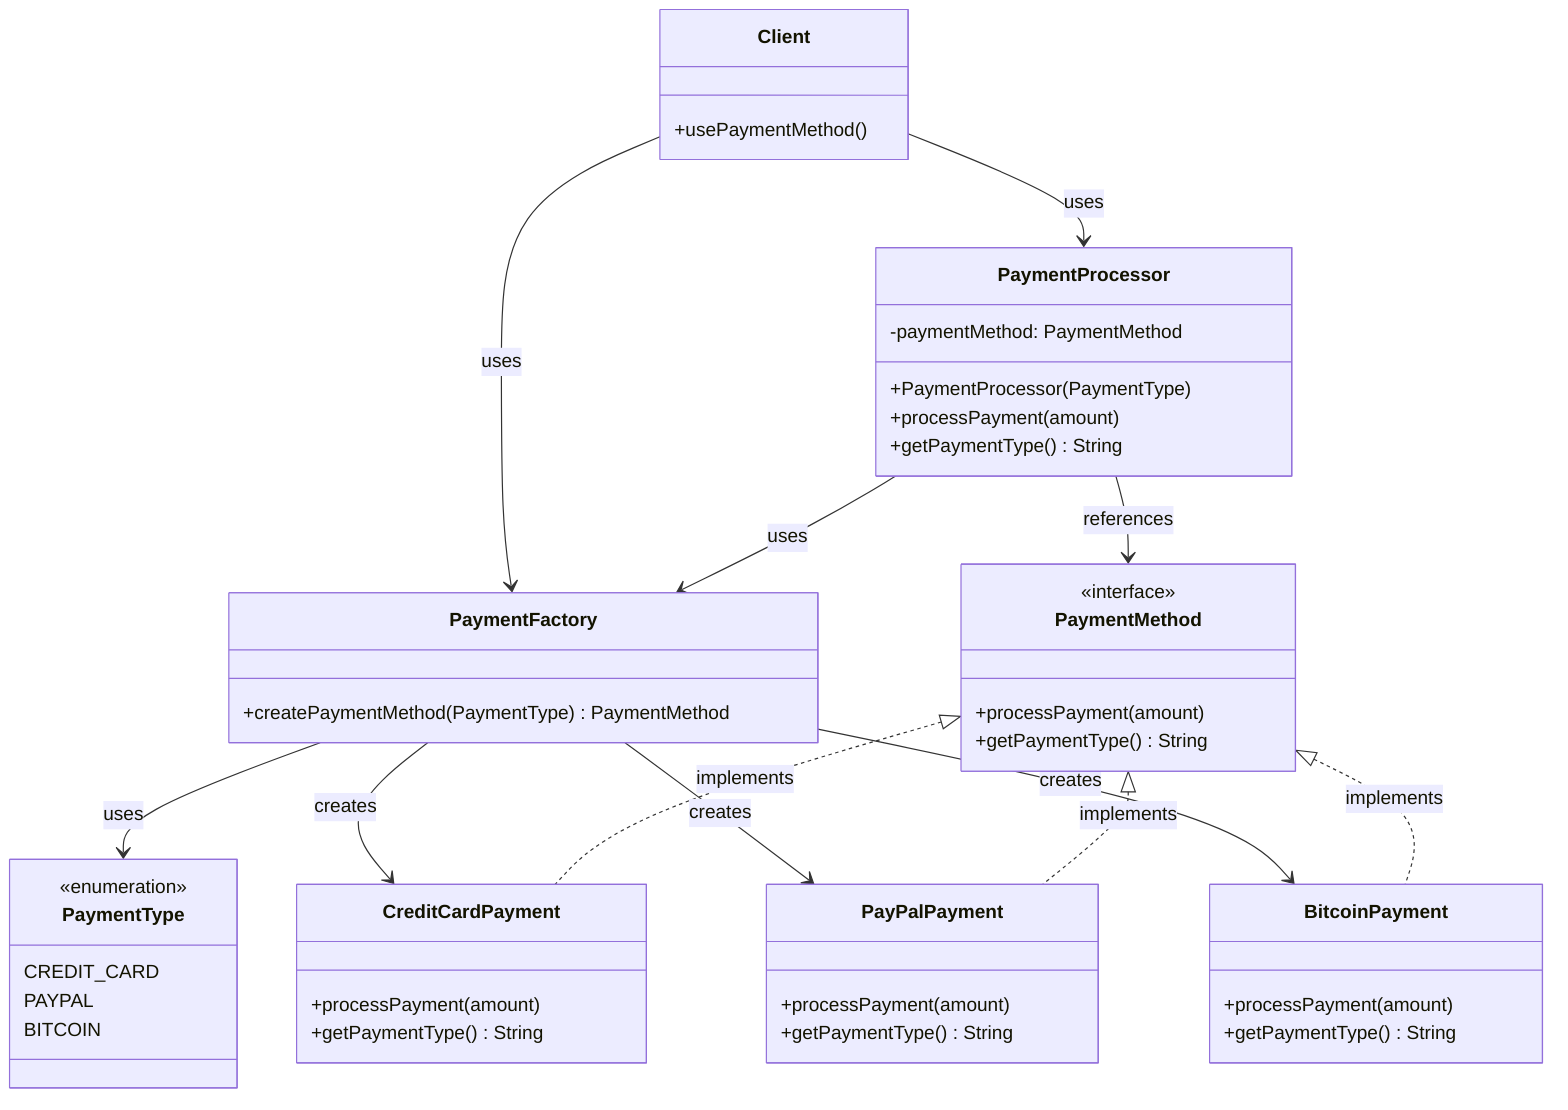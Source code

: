 classDiagram
    class Client {
        +usePaymentMethod()
    }
    
    class PaymentFactory {
        +createPaymentMethod(PaymentType) PaymentMethod
    }
    
    class PaymentType {
        <<enumeration>>
        CREDIT_CARD
        PAYPAL
        BITCOIN
    }
    
    class PaymentMethod {
        <<interface>>
        +processPayment(amount)
        +getPaymentType() String
    }
    
    class CreditCardPayment {
        +processPayment(amount)
        +getPaymentType() String
    }
    
    class PayPalPayment {
        +processPayment(amount)
        +getPaymentType() String
    }
    
    class BitcoinPayment {
        +processPayment(amount)
        +getPaymentType() String
    }
    
    class PaymentProcessor {
        -paymentMethod: PaymentMethod
        +PaymentProcessor(PaymentType)
        +processPayment(amount)
        +getPaymentType() String
    }
    
    Client --> PaymentFactory : uses
    Client --> PaymentProcessor : uses
    PaymentFactory --> PaymentType : uses
    PaymentFactory --> CreditCardPayment : creates
    PaymentFactory --> PayPalPayment : creates
    PaymentFactory --> BitcoinPayment : creates
    PaymentProcessor --> PaymentFactory : uses
    PaymentProcessor --> PaymentMethod : references
    PaymentMethod <|.. CreditCardPayment : implements
    PaymentMethod <|.. PayPalPayment : implements
    PaymentMethod <|.. BitcoinPayment : implements